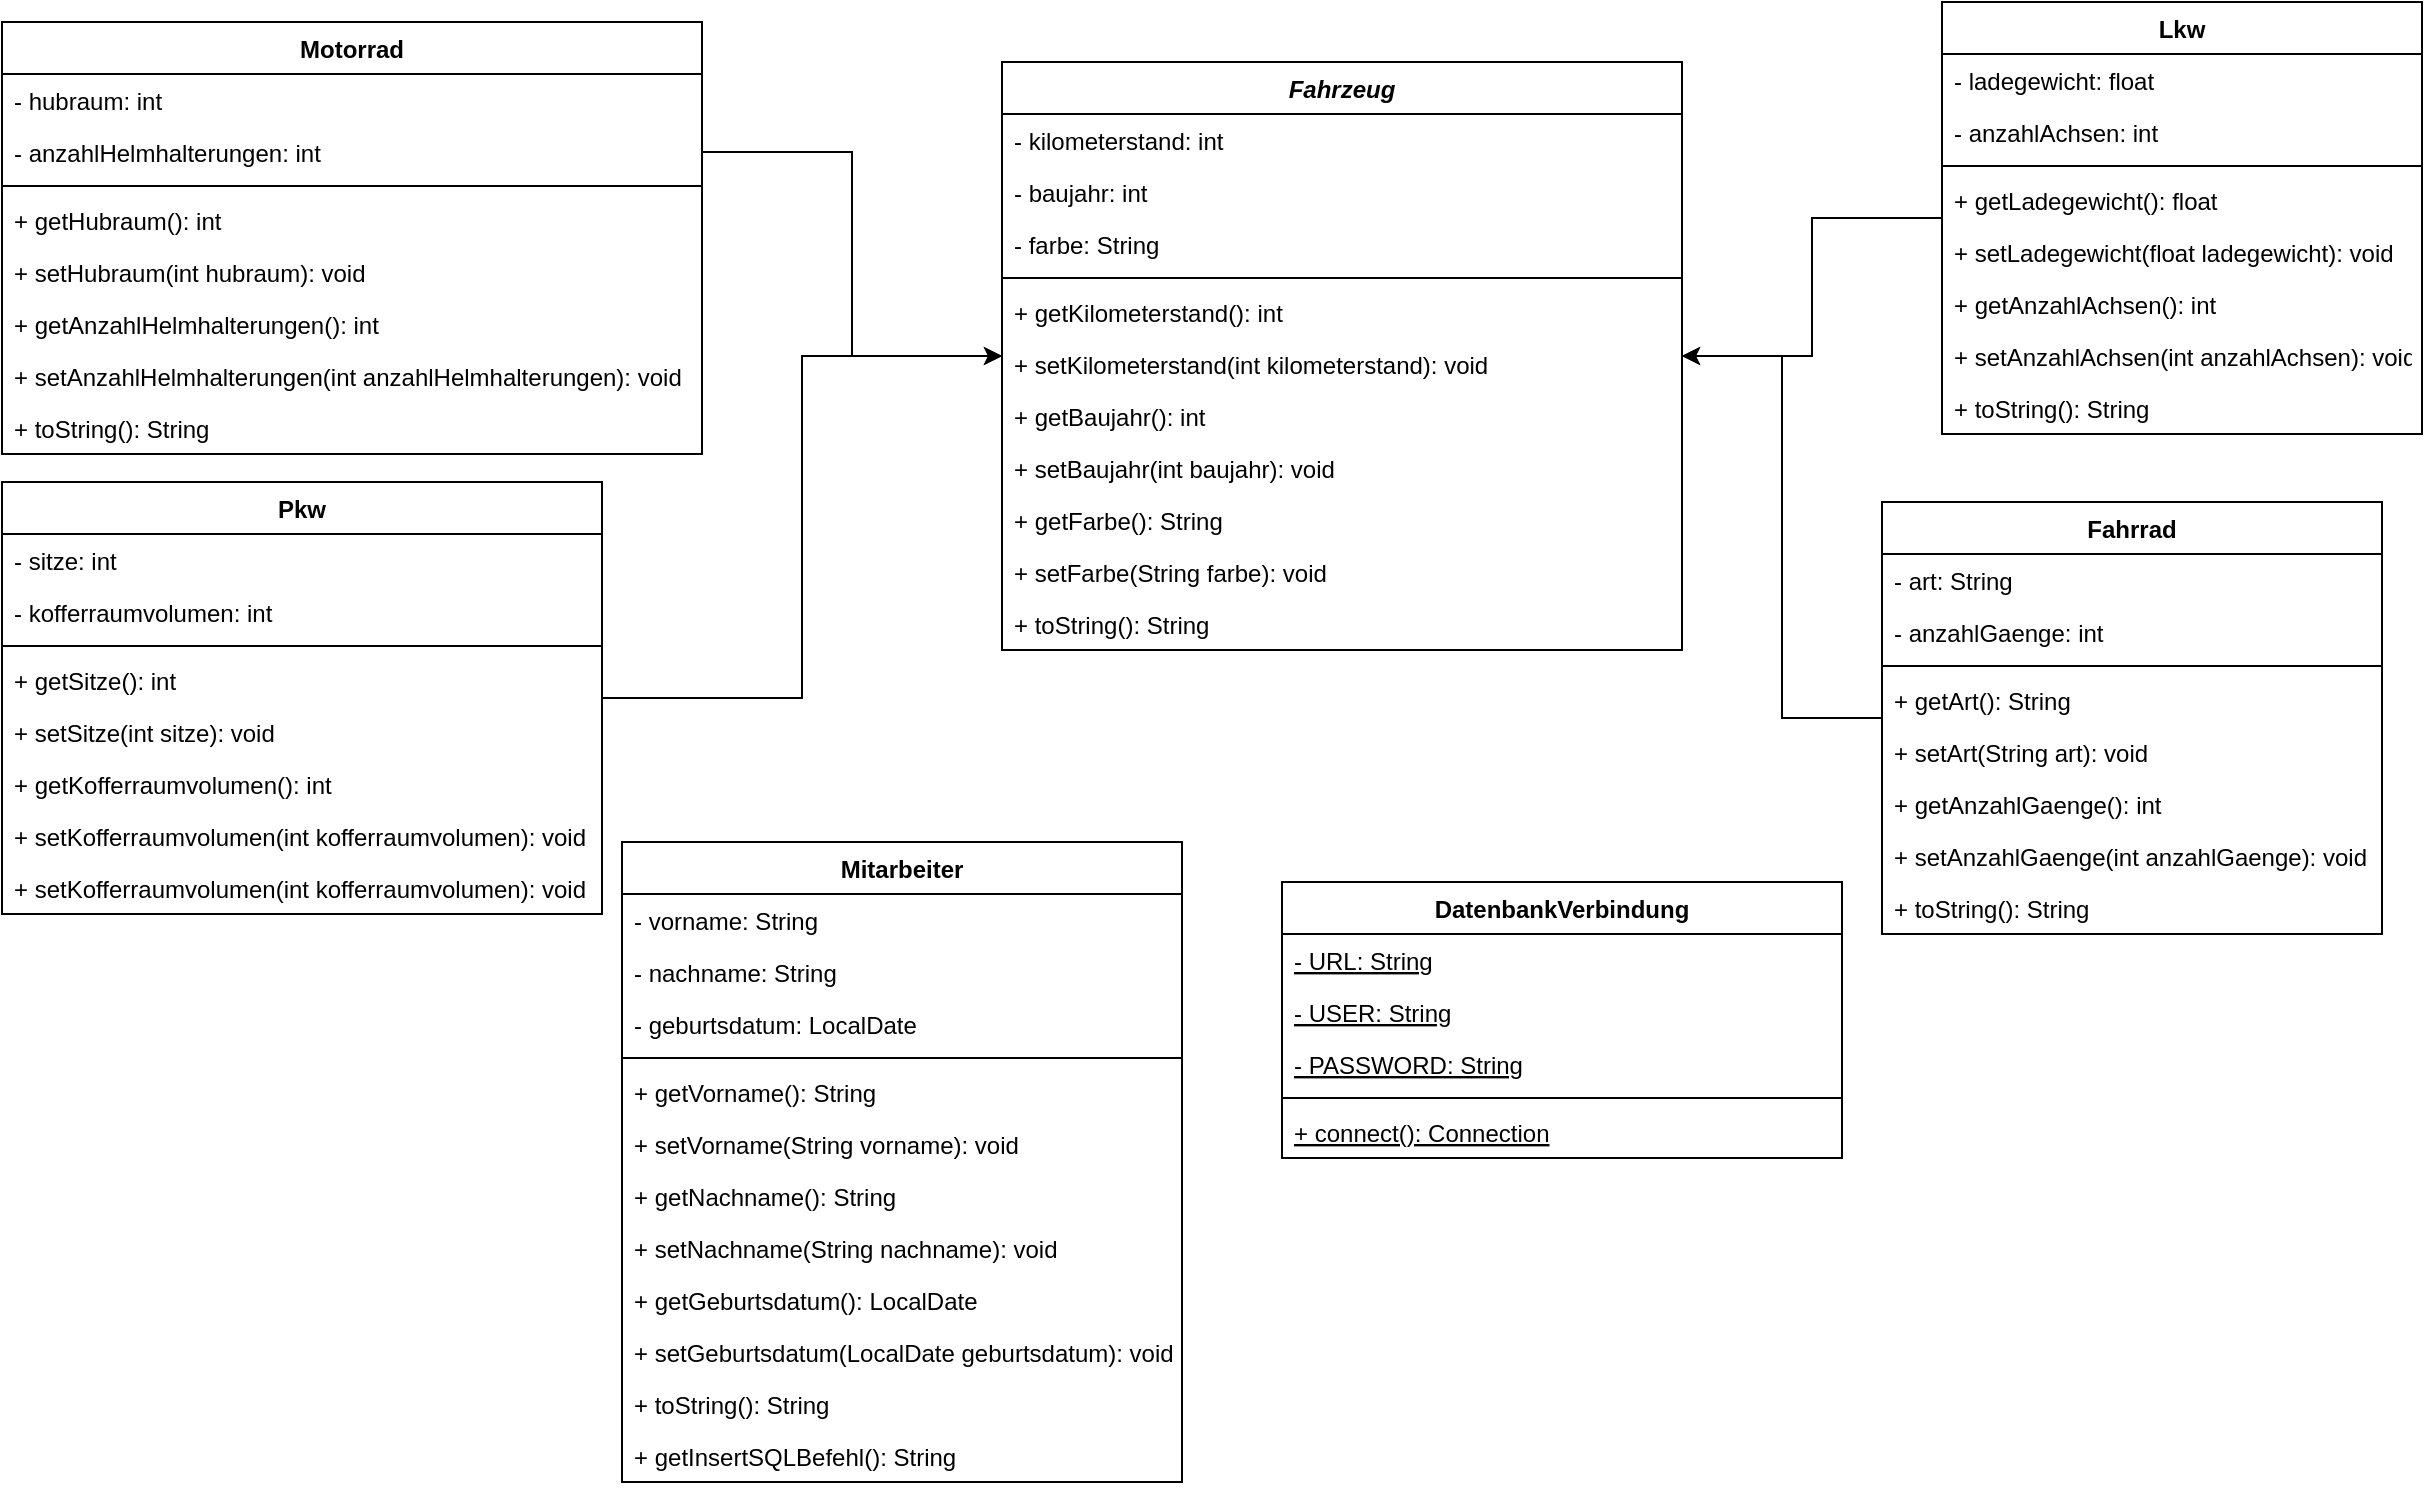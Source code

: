 <mxfile version="19.0.1" type="device"><diagram id="4oLFSbJfifd1eVW6x0Mf" name="Seite-1"><mxGraphModel dx="211" dy="641" grid="1" gridSize="10" guides="1" tooltips="1" connect="1" arrows="1" fold="1" page="1" pageScale="1" pageWidth="827" pageHeight="1169" math="0" shadow="0"><root><mxCell id="0"/><mxCell id="1" parent="0"/><mxCell id="IlYYbOkx73-VreaoNOz4-83" value="Fahrzeug" style="swimlane;fontStyle=3;align=center;verticalAlign=top;childLayout=stackLayout;horizontal=1;startSize=26;horizontalStack=0;resizeParent=1;resizeParentMax=0;resizeLast=0;collapsible=1;marginBottom=0;" parent="1" vertex="1"><mxGeometry x="1360" y="50" width="340" height="294" as="geometry"/></mxCell><mxCell id="IlYYbOkx73-VreaoNOz4-84" value="- kilometerstand: int" style="text;strokeColor=none;fillColor=none;align=left;verticalAlign=top;spacingLeft=4;spacingRight=4;overflow=hidden;rotatable=0;points=[[0,0.5],[1,0.5]];portConstraint=eastwest;" parent="IlYYbOkx73-VreaoNOz4-83" vertex="1"><mxGeometry y="26" width="340" height="26" as="geometry"/></mxCell><mxCell id="IlYYbOkx73-VreaoNOz4-87" value="- baujahr: int" style="text;strokeColor=none;fillColor=none;align=left;verticalAlign=top;spacingLeft=4;spacingRight=4;overflow=hidden;rotatable=0;points=[[0,0.5],[1,0.5]];portConstraint=eastwest;" parent="IlYYbOkx73-VreaoNOz4-83" vertex="1"><mxGeometry y="52" width="340" height="26" as="geometry"/></mxCell><mxCell id="IlYYbOkx73-VreaoNOz4-88" value="- farbe: String" style="text;strokeColor=none;fillColor=none;align=left;verticalAlign=top;spacingLeft=4;spacingRight=4;overflow=hidden;rotatable=0;points=[[0,0.5],[1,0.5]];portConstraint=eastwest;" parent="IlYYbOkx73-VreaoNOz4-83" vertex="1"><mxGeometry y="78" width="340" height="26" as="geometry"/></mxCell><mxCell id="IlYYbOkx73-VreaoNOz4-85" value="" style="line;strokeWidth=1;fillColor=none;align=left;verticalAlign=middle;spacingTop=-1;spacingLeft=3;spacingRight=3;rotatable=0;labelPosition=right;points=[];portConstraint=eastwest;" parent="IlYYbOkx73-VreaoNOz4-83" vertex="1"><mxGeometry y="104" width="340" height="8" as="geometry"/></mxCell><mxCell id="IlYYbOkx73-VreaoNOz4-92" value="+ getKilometerstand(): int" style="text;strokeColor=none;fillColor=none;align=left;verticalAlign=top;spacingLeft=4;spacingRight=4;overflow=hidden;rotatable=0;points=[[0,0.5],[1,0.5]];portConstraint=eastwest;fontStyle=0" parent="IlYYbOkx73-VreaoNOz4-83" vertex="1"><mxGeometry y="112" width="340" height="26" as="geometry"/></mxCell><mxCell id="aefF2_1Y4NPqCtt36ovV-1" value="+ setKilometerstand(int kilometerstand): void" style="text;strokeColor=none;fillColor=none;align=left;verticalAlign=top;spacingLeft=4;spacingRight=4;overflow=hidden;rotatable=0;points=[[0,0.5],[1,0.5]];portConstraint=eastwest;fontStyle=0" parent="IlYYbOkx73-VreaoNOz4-83" vertex="1"><mxGeometry y="138" width="340" height="26" as="geometry"/></mxCell><mxCell id="aefF2_1Y4NPqCtt36ovV-2" value="+ getBaujahr(): int" style="text;strokeColor=none;fillColor=none;align=left;verticalAlign=top;spacingLeft=4;spacingRight=4;overflow=hidden;rotatable=0;points=[[0,0.5],[1,0.5]];portConstraint=eastwest;fontStyle=0" parent="IlYYbOkx73-VreaoNOz4-83" vertex="1"><mxGeometry y="164" width="340" height="26" as="geometry"/></mxCell><mxCell id="aefF2_1Y4NPqCtt36ovV-3" value="+ setBaujahr(int baujahr): void" style="text;strokeColor=none;fillColor=none;align=left;verticalAlign=top;spacingLeft=4;spacingRight=4;overflow=hidden;rotatable=0;points=[[0,0.5],[1,0.5]];portConstraint=eastwest;fontStyle=0" parent="IlYYbOkx73-VreaoNOz4-83" vertex="1"><mxGeometry y="190" width="340" height="26" as="geometry"/></mxCell><mxCell id="aefF2_1Y4NPqCtt36ovV-4" value="+ getFarbe(): String" style="text;strokeColor=none;fillColor=none;align=left;verticalAlign=top;spacingLeft=4;spacingRight=4;overflow=hidden;rotatable=0;points=[[0,0.5],[1,0.5]];portConstraint=eastwest;fontStyle=0" parent="IlYYbOkx73-VreaoNOz4-83" vertex="1"><mxGeometry y="216" width="340" height="26" as="geometry"/></mxCell><mxCell id="aefF2_1Y4NPqCtt36ovV-5" value="+ setFarbe(String farbe): void" style="text;strokeColor=none;fillColor=none;align=left;verticalAlign=top;spacingLeft=4;spacingRight=4;overflow=hidden;rotatable=0;points=[[0,0.5],[1,0.5]];portConstraint=eastwest;fontStyle=0" parent="IlYYbOkx73-VreaoNOz4-83" vertex="1"><mxGeometry y="242" width="340" height="26" as="geometry"/></mxCell><mxCell id="aefF2_1Y4NPqCtt36ovV-6" value="+ toString(): String" style="text;strokeColor=none;fillColor=none;align=left;verticalAlign=top;spacingLeft=4;spacingRight=4;overflow=hidden;rotatable=0;points=[[0,0.5],[1,0.5]];portConstraint=eastwest;fontStyle=0" parent="IlYYbOkx73-VreaoNOz4-83" vertex="1"><mxGeometry y="268" width="340" height="26" as="geometry"/></mxCell><mxCell id="aefF2_1Y4NPqCtt36ovV-48" style="edgeStyle=orthogonalEdgeStyle;rounded=0;orthogonalLoop=1;jettySize=auto;html=1;" parent="1" source="IlYYbOkx73-VreaoNOz4-93" target="IlYYbOkx73-VreaoNOz4-83" edge="1"><mxGeometry relative="1" as="geometry"/></mxCell><mxCell id="IlYYbOkx73-VreaoNOz4-93" value="Pkw" style="swimlane;fontStyle=1;align=center;verticalAlign=top;childLayout=stackLayout;horizontal=1;startSize=26;horizontalStack=0;resizeParent=1;resizeParentMax=0;resizeLast=0;collapsible=1;marginBottom=0;" parent="1" vertex="1"><mxGeometry x="860" y="260" width="300" height="216" as="geometry"/></mxCell><mxCell id="IlYYbOkx73-VreaoNOz4-94" value="- sitze: int" style="text;strokeColor=none;fillColor=none;align=left;verticalAlign=top;spacingLeft=4;spacingRight=4;overflow=hidden;rotatable=0;points=[[0,0.5],[1,0.5]];portConstraint=eastwest;" parent="IlYYbOkx73-VreaoNOz4-93" vertex="1"><mxGeometry y="26" width="300" height="26" as="geometry"/></mxCell><mxCell id="IlYYbOkx73-VreaoNOz4-95" value="- kofferraumvolumen: int" style="text;strokeColor=none;fillColor=none;align=left;verticalAlign=top;spacingLeft=4;spacingRight=4;overflow=hidden;rotatable=0;points=[[0,0.5],[1,0.5]];portConstraint=eastwest;" parent="IlYYbOkx73-VreaoNOz4-93" vertex="1"><mxGeometry y="52" width="300" height="26" as="geometry"/></mxCell><mxCell id="IlYYbOkx73-VreaoNOz4-100" value="" style="line;strokeWidth=1;fillColor=none;align=left;verticalAlign=middle;spacingTop=-1;spacingLeft=3;spacingRight=3;rotatable=0;labelPosition=right;points=[];portConstraint=eastwest;" parent="IlYYbOkx73-VreaoNOz4-93" vertex="1"><mxGeometry y="78" width="300" height="8" as="geometry"/></mxCell><mxCell id="IlYYbOkx73-VreaoNOz4-101" value="+ getSitze(): int" style="text;strokeColor=none;fillColor=none;align=left;verticalAlign=top;spacingLeft=4;spacingRight=4;overflow=hidden;rotatable=0;points=[[0,0.5],[1,0.5]];portConstraint=eastwest;fontStyle=0" parent="IlYYbOkx73-VreaoNOz4-93" vertex="1"><mxGeometry y="86" width="300" height="26" as="geometry"/></mxCell><mxCell id="aefF2_1Y4NPqCtt36ovV-35" value="+ setSitze(int sitze): void" style="text;strokeColor=none;fillColor=none;align=left;verticalAlign=top;spacingLeft=4;spacingRight=4;overflow=hidden;rotatable=0;points=[[0,0.5],[1,0.5]];portConstraint=eastwest;fontStyle=0" parent="IlYYbOkx73-VreaoNOz4-93" vertex="1"><mxGeometry y="112" width="300" height="26" as="geometry"/></mxCell><mxCell id="aefF2_1Y4NPqCtt36ovV-36" value="+ getKofferraumvolumen(): int" style="text;strokeColor=none;fillColor=none;align=left;verticalAlign=top;spacingLeft=4;spacingRight=4;overflow=hidden;rotatable=0;points=[[0,0.5],[1,0.5]];portConstraint=eastwest;fontStyle=0" parent="IlYYbOkx73-VreaoNOz4-93" vertex="1"><mxGeometry y="138" width="300" height="26" as="geometry"/></mxCell><mxCell id="aefF2_1Y4NPqCtt36ovV-37" value="+ setKofferraumvolumen(int kofferraumvolumen): void" style="text;strokeColor=none;fillColor=none;align=left;verticalAlign=top;spacingLeft=4;spacingRight=4;overflow=hidden;rotatable=0;points=[[0,0.5],[1,0.5]];portConstraint=eastwest;fontStyle=0" parent="IlYYbOkx73-VreaoNOz4-93" vertex="1"><mxGeometry y="164" width="300" height="26" as="geometry"/></mxCell><mxCell id="1pgCPmdjTBqIKD826c1Q-4" value="+ setKofferraumvolumen(int kofferraumvolumen): void" style="text;strokeColor=none;fillColor=none;align=left;verticalAlign=top;spacingLeft=4;spacingRight=4;overflow=hidden;rotatable=0;points=[[0,0.5],[1,0.5]];portConstraint=eastwest;fontStyle=0" vertex="1" parent="IlYYbOkx73-VreaoNOz4-93"><mxGeometry y="190" width="300" height="26" as="geometry"/></mxCell><mxCell id="aefF2_1Y4NPqCtt36ovV-49" style="edgeStyle=orthogonalEdgeStyle;rounded=0;orthogonalLoop=1;jettySize=auto;html=1;" parent="1" source="IlYYbOkx73-VreaoNOz4-103" target="IlYYbOkx73-VreaoNOz4-83" edge="1"><mxGeometry relative="1" as="geometry"/></mxCell><mxCell id="IlYYbOkx73-VreaoNOz4-103" value="Lkw" style="swimlane;fontStyle=1;align=center;verticalAlign=top;childLayout=stackLayout;horizontal=1;startSize=26;horizontalStack=0;resizeParent=1;resizeParentMax=0;resizeLast=0;collapsible=1;marginBottom=0;" parent="1" vertex="1"><mxGeometry x="1830" y="20" width="240" height="216" as="geometry"/></mxCell><mxCell id="IlYYbOkx73-VreaoNOz4-104" value="- ladegewicht: float" style="text;strokeColor=none;fillColor=none;align=left;verticalAlign=top;spacingLeft=4;spacingRight=4;overflow=hidden;rotatable=0;points=[[0,0.5],[1,0.5]];portConstraint=eastwest;" parent="IlYYbOkx73-VreaoNOz4-103" vertex="1"><mxGeometry y="26" width="240" height="26" as="geometry"/></mxCell><mxCell id="IlYYbOkx73-VreaoNOz4-105" value="- anzahlAchsen: int" style="text;strokeColor=none;fillColor=none;align=left;verticalAlign=top;spacingLeft=4;spacingRight=4;overflow=hidden;rotatable=0;points=[[0,0.5],[1,0.5]];portConstraint=eastwest;" parent="IlYYbOkx73-VreaoNOz4-103" vertex="1"><mxGeometry y="52" width="240" height="26" as="geometry"/></mxCell><mxCell id="IlYYbOkx73-VreaoNOz4-106" value="" style="line;strokeWidth=1;fillColor=none;align=left;verticalAlign=middle;spacingTop=-1;spacingLeft=3;spacingRight=3;rotatable=0;labelPosition=right;points=[];portConstraint=eastwest;" parent="IlYYbOkx73-VreaoNOz4-103" vertex="1"><mxGeometry y="78" width="240" height="8" as="geometry"/></mxCell><mxCell id="IlYYbOkx73-VreaoNOz4-107" value="+ getLadegewicht(): float" style="text;strokeColor=none;fillColor=none;align=left;verticalAlign=top;spacingLeft=4;spacingRight=4;overflow=hidden;rotatable=0;points=[[0,0.5],[1,0.5]];portConstraint=eastwest;fontStyle=0" parent="IlYYbOkx73-VreaoNOz4-103" vertex="1"><mxGeometry y="86" width="240" height="26" as="geometry"/></mxCell><mxCell id="aefF2_1Y4NPqCtt36ovV-28" value="+ setLadegewicht(float ladegewicht): void" style="text;strokeColor=none;fillColor=none;align=left;verticalAlign=top;spacingLeft=4;spacingRight=4;overflow=hidden;rotatable=0;points=[[0,0.5],[1,0.5]];portConstraint=eastwest;fontStyle=0" parent="IlYYbOkx73-VreaoNOz4-103" vertex="1"><mxGeometry y="112" width="240" height="26" as="geometry"/></mxCell><mxCell id="aefF2_1Y4NPqCtt36ovV-29" value="+ getAnzahlAchsen(): int" style="text;strokeColor=none;fillColor=none;align=left;verticalAlign=top;spacingLeft=4;spacingRight=4;overflow=hidden;rotatable=0;points=[[0,0.5],[1,0.5]];portConstraint=eastwest;fontStyle=0" parent="IlYYbOkx73-VreaoNOz4-103" vertex="1"><mxGeometry y="138" width="240" height="26" as="geometry"/></mxCell><mxCell id="aefF2_1Y4NPqCtt36ovV-30" value="+ setAnzahlAchsen(int anzahlAchsen): void" style="text;strokeColor=none;fillColor=none;align=left;verticalAlign=top;spacingLeft=4;spacingRight=4;overflow=hidden;rotatable=0;points=[[0,0.5],[1,0.5]];portConstraint=eastwest;fontStyle=0" parent="IlYYbOkx73-VreaoNOz4-103" vertex="1"><mxGeometry y="164" width="240" height="26" as="geometry"/></mxCell><mxCell id="1pgCPmdjTBqIKD826c1Q-2" value="+ toString(): String" style="text;strokeColor=none;fillColor=none;align=left;verticalAlign=top;spacingLeft=4;spacingRight=4;overflow=hidden;rotatable=0;points=[[0,0.5],[1,0.5]];portConstraint=eastwest;fontStyle=0" vertex="1" parent="IlYYbOkx73-VreaoNOz4-103"><mxGeometry y="190" width="240" height="26" as="geometry"/></mxCell><mxCell id="IlYYbOkx73-VreaoNOz4-109" value="Motorrad" style="swimlane;fontStyle=1;align=center;verticalAlign=top;childLayout=stackLayout;horizontal=1;startSize=26;horizontalStack=0;resizeParent=1;resizeParentMax=0;resizeLast=0;collapsible=1;marginBottom=0;" parent="1" vertex="1"><mxGeometry x="860" y="30" width="350" height="216" as="geometry"/></mxCell><mxCell id="IlYYbOkx73-VreaoNOz4-110" value="- hubraum: int" style="text;strokeColor=none;fillColor=none;align=left;verticalAlign=top;spacingLeft=4;spacingRight=4;overflow=hidden;rotatable=0;points=[[0,0.5],[1,0.5]];portConstraint=eastwest;" parent="IlYYbOkx73-VreaoNOz4-109" vertex="1"><mxGeometry y="26" width="350" height="26" as="geometry"/></mxCell><mxCell id="aefF2_1Y4NPqCtt36ovV-31" value="- anzahlHelmhalterungen: int" style="text;strokeColor=none;fillColor=none;align=left;verticalAlign=top;spacingLeft=4;spacingRight=4;overflow=hidden;rotatable=0;points=[[0,0.5],[1,0.5]];portConstraint=eastwest;" parent="IlYYbOkx73-VreaoNOz4-109" vertex="1"><mxGeometry y="52" width="350" height="26" as="geometry"/></mxCell><mxCell id="IlYYbOkx73-VreaoNOz4-112" value="" style="line;strokeWidth=1;fillColor=none;align=left;verticalAlign=middle;spacingTop=-1;spacingLeft=3;spacingRight=3;rotatable=0;labelPosition=right;points=[];portConstraint=eastwest;" parent="IlYYbOkx73-VreaoNOz4-109" vertex="1"><mxGeometry y="78" width="350" height="8" as="geometry"/></mxCell><mxCell id="IlYYbOkx73-VreaoNOz4-113" value="+ getHubraum(): int" style="text;strokeColor=none;fillColor=none;align=left;verticalAlign=top;spacingLeft=4;spacingRight=4;overflow=hidden;rotatable=0;points=[[0,0.5],[1,0.5]];portConstraint=eastwest;fontStyle=0" parent="IlYYbOkx73-VreaoNOz4-109" vertex="1"><mxGeometry y="86" width="350" height="26" as="geometry"/></mxCell><mxCell id="aefF2_1Y4NPqCtt36ovV-32" value="+ setHubraum(int hubraum): void" style="text;strokeColor=none;fillColor=none;align=left;verticalAlign=top;spacingLeft=4;spacingRight=4;overflow=hidden;rotatable=0;points=[[0,0.5],[1,0.5]];portConstraint=eastwest;fontStyle=0" parent="IlYYbOkx73-VreaoNOz4-109" vertex="1"><mxGeometry y="112" width="350" height="26" as="geometry"/></mxCell><mxCell id="aefF2_1Y4NPqCtt36ovV-33" value="+ getAnzahlHelmhalterungen(): int" style="text;strokeColor=none;fillColor=none;align=left;verticalAlign=top;spacingLeft=4;spacingRight=4;overflow=hidden;rotatable=0;points=[[0,0.5],[1,0.5]];portConstraint=eastwest;fontStyle=0" parent="IlYYbOkx73-VreaoNOz4-109" vertex="1"><mxGeometry y="138" width="350" height="26" as="geometry"/></mxCell><mxCell id="aefF2_1Y4NPqCtt36ovV-34" value="+ setAnzahlHelmhalterungen(int anzahlHelmhalterungen): void" style="text;strokeColor=none;fillColor=none;align=left;verticalAlign=top;spacingLeft=4;spacingRight=4;overflow=hidden;rotatable=0;points=[[0,0.5],[1,0.5]];portConstraint=eastwest;fontStyle=0" parent="IlYYbOkx73-VreaoNOz4-109" vertex="1"><mxGeometry y="164" width="350" height="26" as="geometry"/></mxCell><mxCell id="1pgCPmdjTBqIKD826c1Q-3" value="+ toString(): String" style="text;strokeColor=none;fillColor=none;align=left;verticalAlign=top;spacingLeft=4;spacingRight=4;overflow=hidden;rotatable=0;points=[[0,0.5],[1,0.5]];portConstraint=eastwest;fontStyle=0" vertex="1" parent="IlYYbOkx73-VreaoNOz4-109"><mxGeometry y="190" width="350" height="26" as="geometry"/></mxCell><mxCell id="aefF2_1Y4NPqCtt36ovV-50" style="edgeStyle=orthogonalEdgeStyle;rounded=0;orthogonalLoop=1;jettySize=auto;html=1;" parent="1" source="IlYYbOkx73-VreaoNOz4-115" target="IlYYbOkx73-VreaoNOz4-83" edge="1"><mxGeometry relative="1" as="geometry"/></mxCell><mxCell id="IlYYbOkx73-VreaoNOz4-115" value="Fahrrad" style="swimlane;fontStyle=1;align=center;verticalAlign=top;childLayout=stackLayout;horizontal=1;startSize=26;horizontalStack=0;resizeParent=1;resizeParentMax=0;resizeLast=0;collapsible=1;marginBottom=0;" parent="1" vertex="1"><mxGeometry x="1800" y="270" width="250" height="216" as="geometry"/></mxCell><mxCell id="aefF2_1Y4NPqCtt36ovV-23" value="- art: String" style="text;strokeColor=none;fillColor=none;align=left;verticalAlign=top;spacingLeft=4;spacingRight=4;overflow=hidden;rotatable=0;points=[[0,0.5],[1,0.5]];portConstraint=eastwest;" parent="IlYYbOkx73-VreaoNOz4-115" vertex="1"><mxGeometry y="26" width="250" height="26" as="geometry"/></mxCell><mxCell id="IlYYbOkx73-VreaoNOz4-116" value="- anzahlGaenge: int" style="text;strokeColor=none;fillColor=none;align=left;verticalAlign=top;spacingLeft=4;spacingRight=4;overflow=hidden;rotatable=0;points=[[0,0.5],[1,0.5]];portConstraint=eastwest;" parent="IlYYbOkx73-VreaoNOz4-115" vertex="1"><mxGeometry y="52" width="250" height="26" as="geometry"/></mxCell><mxCell id="IlYYbOkx73-VreaoNOz4-117" value="" style="line;strokeWidth=1;fillColor=none;align=left;verticalAlign=middle;spacingTop=-1;spacingLeft=3;spacingRight=3;rotatable=0;labelPosition=right;points=[];portConstraint=eastwest;" parent="IlYYbOkx73-VreaoNOz4-115" vertex="1"><mxGeometry y="78" width="250" height="8" as="geometry"/></mxCell><mxCell id="IlYYbOkx73-VreaoNOz4-118" value="+ getArt(): String" style="text;strokeColor=none;fillColor=none;align=left;verticalAlign=top;spacingLeft=4;spacingRight=4;overflow=hidden;rotatable=0;points=[[0,0.5],[1,0.5]];portConstraint=eastwest;fontStyle=0" parent="IlYYbOkx73-VreaoNOz4-115" vertex="1"><mxGeometry y="86" width="250" height="26" as="geometry"/></mxCell><mxCell id="aefF2_1Y4NPqCtt36ovV-24" value="+ setArt(String art): void" style="text;strokeColor=none;fillColor=none;align=left;verticalAlign=top;spacingLeft=4;spacingRight=4;overflow=hidden;rotatable=0;points=[[0,0.5],[1,0.5]];portConstraint=eastwest;fontStyle=0" parent="IlYYbOkx73-VreaoNOz4-115" vertex="1"><mxGeometry y="112" width="250" height="26" as="geometry"/></mxCell><mxCell id="aefF2_1Y4NPqCtt36ovV-25" value="+ getAnzahlGaenge(): int" style="text;strokeColor=none;fillColor=none;align=left;verticalAlign=top;spacingLeft=4;spacingRight=4;overflow=hidden;rotatable=0;points=[[0,0.5],[1,0.5]];portConstraint=eastwest;fontStyle=0" parent="IlYYbOkx73-VreaoNOz4-115" vertex="1"><mxGeometry y="138" width="250" height="26" as="geometry"/></mxCell><mxCell id="aefF2_1Y4NPqCtt36ovV-26" value="+ setAnzahlGaenge(int anzahlGaenge): void" style="text;strokeColor=none;fillColor=none;align=left;verticalAlign=top;spacingLeft=4;spacingRight=4;overflow=hidden;rotatable=0;points=[[0,0.5],[1,0.5]];portConstraint=eastwest;fontStyle=0" parent="IlYYbOkx73-VreaoNOz4-115" vertex="1"><mxGeometry y="164" width="250" height="26" as="geometry"/></mxCell><mxCell id="1pgCPmdjTBqIKD826c1Q-1" value="+ toString(): String" style="text;strokeColor=none;fillColor=none;align=left;verticalAlign=top;spacingLeft=4;spacingRight=4;overflow=hidden;rotatable=0;points=[[0,0.5],[1,0.5]];portConstraint=eastwest;fontStyle=0" vertex="1" parent="IlYYbOkx73-VreaoNOz4-115"><mxGeometry y="190" width="250" height="26" as="geometry"/></mxCell><mxCell id="IlYYbOkx73-VreaoNOz4-120" value="Mitarbeiter" style="swimlane;fontStyle=1;align=center;verticalAlign=top;childLayout=stackLayout;horizontal=1;startSize=26;horizontalStack=0;resizeParent=1;resizeParentMax=0;resizeLast=0;collapsible=1;marginBottom=0;" parent="1" vertex="1"><mxGeometry x="1170" y="440" width="280" height="320" as="geometry"/></mxCell><mxCell id="IlYYbOkx73-VreaoNOz4-121" value="- vorname: String" style="text;strokeColor=none;fillColor=none;align=left;verticalAlign=top;spacingLeft=4;spacingRight=4;overflow=hidden;rotatable=0;points=[[0,0.5],[1,0.5]];portConstraint=eastwest;" parent="IlYYbOkx73-VreaoNOz4-120" vertex="1"><mxGeometry y="26" width="280" height="26" as="geometry"/></mxCell><mxCell id="IlYYbOkx73-VreaoNOz4-122" value="- nachname: String" style="text;strokeColor=none;fillColor=none;align=left;verticalAlign=top;spacingLeft=4;spacingRight=4;overflow=hidden;rotatable=0;points=[[0,0.5],[1,0.5]];portConstraint=eastwest;" parent="IlYYbOkx73-VreaoNOz4-120" vertex="1"><mxGeometry y="52" width="280" height="26" as="geometry"/></mxCell><mxCell id="IlYYbOkx73-VreaoNOz4-125" value="- geburtsdatum: LocalDate" style="text;strokeColor=none;fillColor=none;align=left;verticalAlign=top;spacingLeft=4;spacingRight=4;overflow=hidden;rotatable=0;points=[[0,0.5],[1,0.5]];portConstraint=eastwest;" parent="IlYYbOkx73-VreaoNOz4-120" vertex="1"><mxGeometry y="78" width="280" height="26" as="geometry"/></mxCell><mxCell id="IlYYbOkx73-VreaoNOz4-123" value="" style="line;strokeWidth=1;fillColor=none;align=left;verticalAlign=middle;spacingTop=-1;spacingLeft=3;spacingRight=3;rotatable=0;labelPosition=right;points=[];portConstraint=eastwest;" parent="IlYYbOkx73-VreaoNOz4-120" vertex="1"><mxGeometry y="104" width="280" height="8" as="geometry"/></mxCell><mxCell id="IlYYbOkx73-VreaoNOz4-124" value="+ getVorname(): String" style="text;strokeColor=none;fillColor=none;align=left;verticalAlign=top;spacingLeft=4;spacingRight=4;overflow=hidden;rotatable=0;points=[[0,0.5],[1,0.5]];portConstraint=eastwest;fontStyle=0" parent="IlYYbOkx73-VreaoNOz4-120" vertex="1"><mxGeometry y="112" width="280" height="26" as="geometry"/></mxCell><mxCell id="aefF2_1Y4NPqCtt36ovV-38" value="+ setVorname(String vorname): void" style="text;strokeColor=none;fillColor=none;align=left;verticalAlign=top;spacingLeft=4;spacingRight=4;overflow=hidden;rotatable=0;points=[[0,0.5],[1,0.5]];portConstraint=eastwest;fontStyle=0" parent="IlYYbOkx73-VreaoNOz4-120" vertex="1"><mxGeometry y="138" width="280" height="26" as="geometry"/></mxCell><mxCell id="aefF2_1Y4NPqCtt36ovV-39" value="+ getNachname(): String" style="text;strokeColor=none;fillColor=none;align=left;verticalAlign=top;spacingLeft=4;spacingRight=4;overflow=hidden;rotatable=0;points=[[0,0.5],[1,0.5]];portConstraint=eastwest;fontStyle=0" parent="IlYYbOkx73-VreaoNOz4-120" vertex="1"><mxGeometry y="164" width="280" height="26" as="geometry"/></mxCell><mxCell id="aefF2_1Y4NPqCtt36ovV-40" value="+ setNachname(String nachname): void" style="text;strokeColor=none;fillColor=none;align=left;verticalAlign=top;spacingLeft=4;spacingRight=4;overflow=hidden;rotatable=0;points=[[0,0.5],[1,0.5]];portConstraint=eastwest;fontStyle=0" parent="IlYYbOkx73-VreaoNOz4-120" vertex="1"><mxGeometry y="190" width="280" height="26" as="geometry"/></mxCell><mxCell id="aefF2_1Y4NPqCtt36ovV-41" value="+ getGeburtsdatum(): LocalDate" style="text;strokeColor=none;fillColor=none;align=left;verticalAlign=top;spacingLeft=4;spacingRight=4;overflow=hidden;rotatable=0;points=[[0,0.5],[1,0.5]];portConstraint=eastwest;fontStyle=0" parent="IlYYbOkx73-VreaoNOz4-120" vertex="1"><mxGeometry y="216" width="280" height="26" as="geometry"/></mxCell><mxCell id="aefF2_1Y4NPqCtt36ovV-42" value="+ setGeburtsdatum(LocalDate geburtsdatum): void" style="text;strokeColor=none;fillColor=none;align=left;verticalAlign=top;spacingLeft=4;spacingRight=4;overflow=hidden;rotatable=0;points=[[0,0.5],[1,0.5]];portConstraint=eastwest;fontStyle=0" parent="IlYYbOkx73-VreaoNOz4-120" vertex="1"><mxGeometry y="242" width="280" height="26" as="geometry"/></mxCell><mxCell id="aefF2_1Y4NPqCtt36ovV-43" value="+ toString(): String" style="text;strokeColor=none;fillColor=none;align=left;verticalAlign=top;spacingLeft=4;spacingRight=4;overflow=hidden;rotatable=0;points=[[0,0.5],[1,0.5]];portConstraint=eastwest;fontStyle=0" parent="IlYYbOkx73-VreaoNOz4-120" vertex="1"><mxGeometry y="268" width="280" height="26" as="geometry"/></mxCell><mxCell id="aefF2_1Y4NPqCtt36ovV-45" value="+ getInsertSQLBefehl(): String" style="text;strokeColor=none;fillColor=none;align=left;verticalAlign=top;spacingLeft=4;spacingRight=4;overflow=hidden;rotatable=0;points=[[0,0.5],[1,0.5]];portConstraint=eastwest;fontStyle=0" parent="IlYYbOkx73-VreaoNOz4-120" vertex="1"><mxGeometry y="294" width="280" height="26" as="geometry"/></mxCell><mxCell id="aefF2_1Y4NPqCtt36ovV-47" style="edgeStyle=orthogonalEdgeStyle;rounded=0;orthogonalLoop=1;jettySize=auto;html=1;" parent="1" source="aefF2_1Y4NPqCtt36ovV-31" target="IlYYbOkx73-VreaoNOz4-83" edge="1"><mxGeometry relative="1" as="geometry"/></mxCell><mxCell id="aefF2_1Y4NPqCtt36ovV-51" value="DatenbankVerbindung" style="swimlane;fontStyle=1;align=center;verticalAlign=top;childLayout=stackLayout;horizontal=1;startSize=26;horizontalStack=0;resizeParent=1;resizeParentMax=0;resizeLast=0;collapsible=1;marginBottom=0;" parent="1" vertex="1"><mxGeometry x="1500" y="460" width="280" height="138" as="geometry"/></mxCell><mxCell id="aefF2_1Y4NPqCtt36ovV-52" value="- URL: String" style="text;strokeColor=none;fillColor=none;align=left;verticalAlign=top;spacingLeft=4;spacingRight=4;overflow=hidden;rotatable=0;points=[[0,0.5],[1,0.5]];portConstraint=eastwest;fontStyle=4" parent="aefF2_1Y4NPqCtt36ovV-51" vertex="1"><mxGeometry y="26" width="280" height="26" as="geometry"/></mxCell><mxCell id="aefF2_1Y4NPqCtt36ovV-53" value="- USER: String" style="text;strokeColor=none;fillColor=none;align=left;verticalAlign=top;spacingLeft=4;spacingRight=4;overflow=hidden;rotatable=0;points=[[0,0.5],[1,0.5]];portConstraint=eastwest;fontStyle=4" parent="aefF2_1Y4NPqCtt36ovV-51" vertex="1"><mxGeometry y="52" width="280" height="26" as="geometry"/></mxCell><mxCell id="aefF2_1Y4NPqCtt36ovV-54" value="- PASSWORD: String" style="text;strokeColor=none;fillColor=none;align=left;verticalAlign=top;spacingLeft=4;spacingRight=4;overflow=hidden;rotatable=0;points=[[0,0.5],[1,0.5]];portConstraint=eastwest;fontStyle=4" parent="aefF2_1Y4NPqCtt36ovV-51" vertex="1"><mxGeometry y="78" width="280" height="26" as="geometry"/></mxCell><mxCell id="aefF2_1Y4NPqCtt36ovV-55" value="" style="line;strokeWidth=1;fillColor=none;align=left;verticalAlign=middle;spacingTop=-1;spacingLeft=3;spacingRight=3;rotatable=0;labelPosition=right;points=[];portConstraint=eastwest;" parent="aefF2_1Y4NPqCtt36ovV-51" vertex="1"><mxGeometry y="104" width="280" height="8" as="geometry"/></mxCell><mxCell id="aefF2_1Y4NPqCtt36ovV-56" value="+ connect(): Connection" style="text;strokeColor=none;fillColor=none;align=left;verticalAlign=top;spacingLeft=4;spacingRight=4;overflow=hidden;rotatable=0;points=[[0,0.5],[1,0.5]];portConstraint=eastwest;fontStyle=4" parent="aefF2_1Y4NPqCtt36ovV-51" vertex="1"><mxGeometry y="112" width="280" height="26" as="geometry"/></mxCell></root></mxGraphModel></diagram></mxfile>